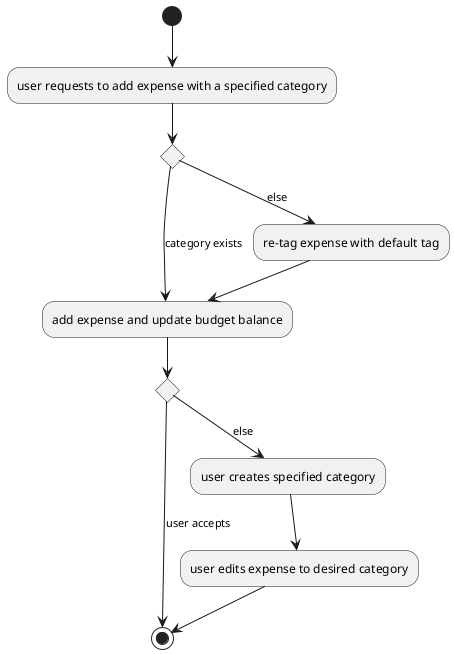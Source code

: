 @startuml
(*)  --> "user requests to add expense with a specified category"
If "" then
--> [category exists] "add expense and update budget balance"
else
--> [else] "re-tag expense with default tag"
--> "add expense and update budget balance"
Endif
If "" then
--> [user accepts] (*)
else
--> [else] "user creates specified category"
--> "user edits expense to desired category"
Endif
-->(*)
@enduml
